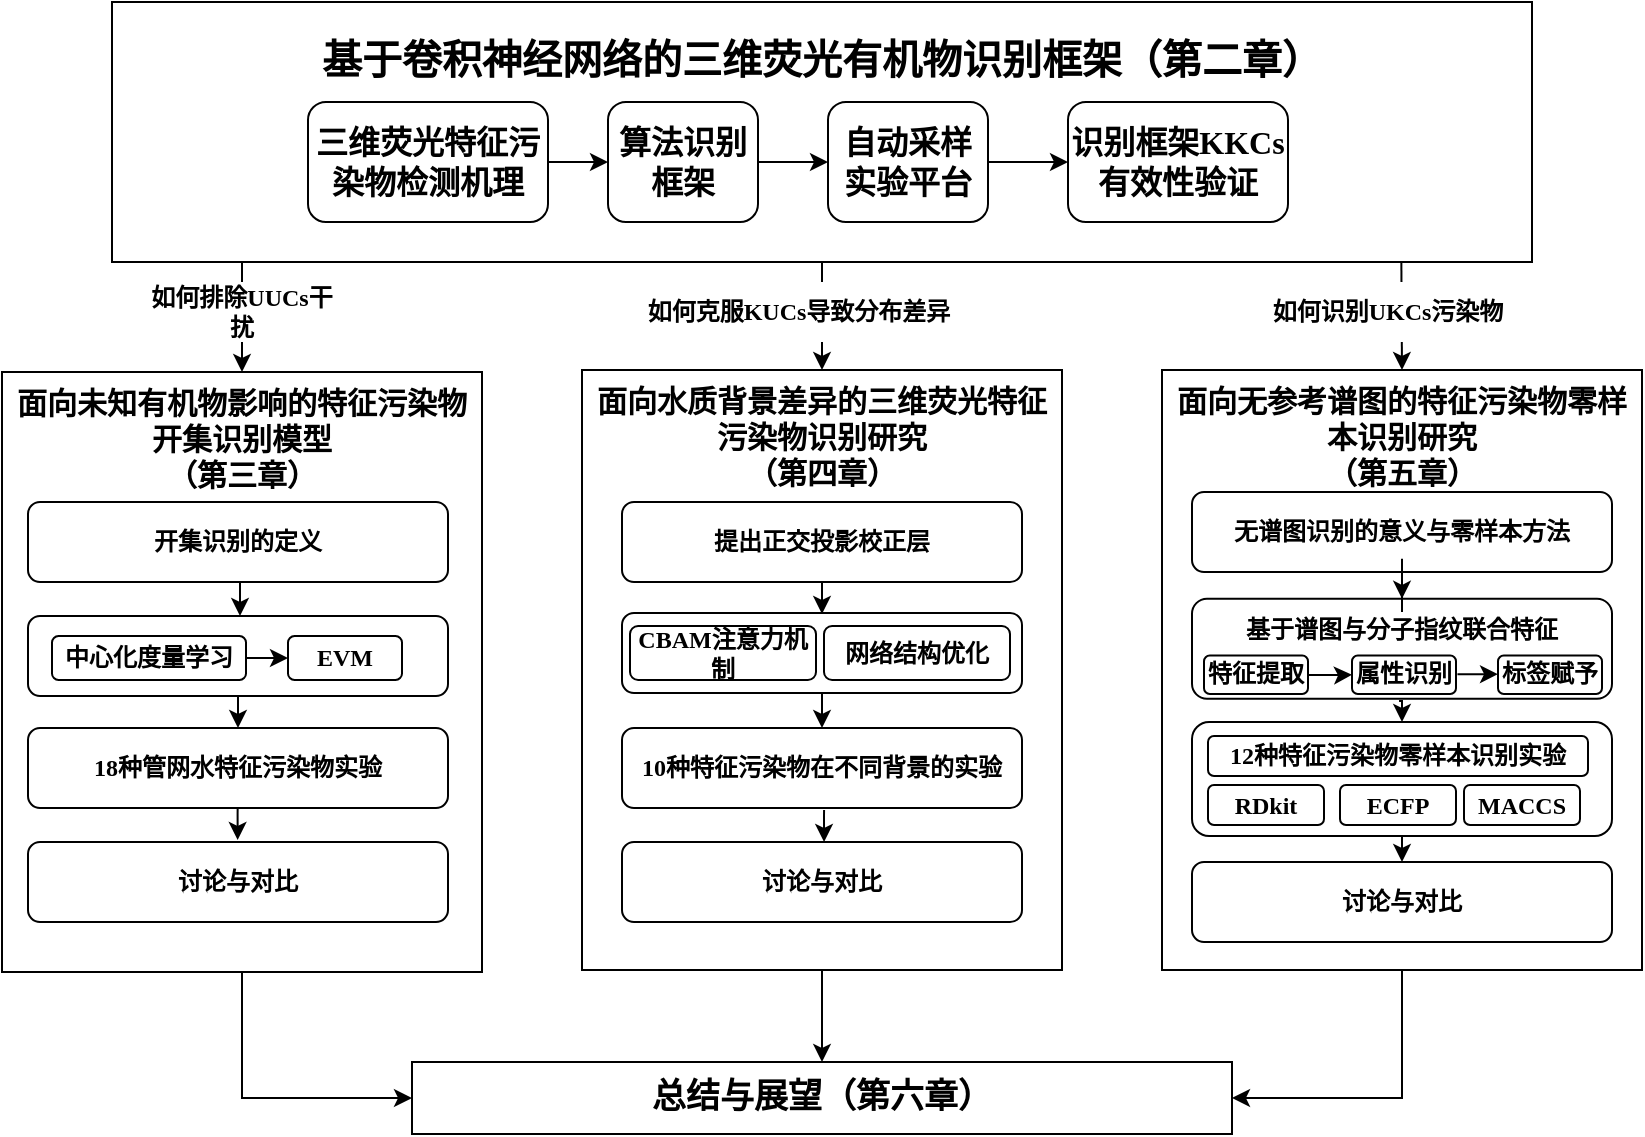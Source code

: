 <mxfile version="22.1.17" type="github">
  <diagram name="第 1 页" id="NifZxuRxoJgHwt1wx93L">
    <mxGraphModel dx="1049" dy="572" grid="1" gridSize="10" guides="1" tooltips="1" connect="1" arrows="1" fold="1" page="1" pageScale="1" pageWidth="827" pageHeight="1169" math="0" shadow="0">
      <root>
        <mxCell id="0" />
        <mxCell id="1" parent="0" />
        <mxCell id="kWHdFcT8Xwx73oENcEn5-18" value="" style="edgeStyle=orthogonalEdgeStyle;rounded=0;orthogonalLoop=1;jettySize=auto;html=1;" edge="1" parent="1" source="kWHdFcT8Xwx73oENcEn5-5" target="kWHdFcT8Xwx73oENcEn5-8">
          <mxGeometry relative="1" as="geometry" />
        </mxCell>
        <mxCell id="kWHdFcT8Xwx73oENcEn5-5" value="&lt;font size=&quot;1&quot; style=&quot;&quot;&gt;&lt;span style=&quot;text-indent: 0cm; background-color: initial;&quot;&gt;&lt;b style=&quot;font-size: 20px;&quot;&gt;基于卷积神经网络的三维荧光有机物识别框架（第二章）&lt;br&gt;&lt;/b&gt;&lt;/span&gt;&lt;/font&gt;&lt;br&gt;&lt;br&gt;&lt;br&gt;&lt;br&gt;&lt;h1 style=&quot;text-indent:0cm;mso-list:l0 level1 lfo1&quot;&gt;&lt;span lang=&quot;EN-US&quot;&gt;&lt;/span&gt;&lt;/h1&gt;" style="rounded=0;whiteSpace=wrap;html=1;fontFamily=仿宋;" vertex="1" parent="1">
          <mxGeometry x="92" y="70" width="710" height="130" as="geometry" />
        </mxCell>
        <mxCell id="kWHdFcT8Xwx73oENcEn5-86" value="" style="edgeStyle=orthogonalEdgeStyle;rounded=0;orthogonalLoop=1;jettySize=auto;html=1;" edge="1" parent="1" source="kWHdFcT8Xwx73oENcEn5-8" target="kWHdFcT8Xwx73oENcEn5-10">
          <mxGeometry relative="1" as="geometry" />
        </mxCell>
        <mxCell id="kWHdFcT8Xwx73oENcEn5-31" value="" style="edgeStyle=orthogonalEdgeStyle;rounded=0;orthogonalLoop=1;jettySize=auto;html=1;exitX=0.908;exitY=1;exitDx=0;exitDy=0;exitPerimeter=0;entryX=0.5;entryY=0;entryDx=0;entryDy=0;" edge="1" parent="1" source="kWHdFcT8Xwx73oENcEn5-5" target="kWHdFcT8Xwx73oENcEn5-9">
          <mxGeometry relative="1" as="geometry">
            <mxPoint x="750" y="250" as="targetPoint" />
            <Array as="points">
              <mxPoint x="737" y="200" />
            </Array>
          </mxGeometry>
        </mxCell>
        <mxCell id="kWHdFcT8Xwx73oENcEn5-85" value="" style="edgeStyle=orthogonalEdgeStyle;rounded=0;orthogonalLoop=1;jettySize=auto;html=1;entryX=1;entryY=0.5;entryDx=0;entryDy=0;" edge="1" parent="1" source="kWHdFcT8Xwx73oENcEn5-9" target="kWHdFcT8Xwx73oENcEn5-10">
          <mxGeometry relative="1" as="geometry" />
        </mxCell>
        <mxCell id="kWHdFcT8Xwx73oENcEn5-10" value="&lt;b&gt;&lt;font style=&quot;font-size: 17px;&quot;&gt;总结与展望（第六章）&lt;/font&gt;&lt;/b&gt;" style="rounded=0;whiteSpace=wrap;html=1;fontFamily=仿宋;" vertex="1" parent="1">
          <mxGeometry x="242" y="600" width="410" height="36" as="geometry" />
        </mxCell>
        <mxCell id="kWHdFcT8Xwx73oENcEn5-15" value="" style="edgeStyle=orthogonalEdgeStyle;rounded=0;orthogonalLoop=1;jettySize=auto;html=1;" edge="1" parent="1" source="kWHdFcT8Xwx73oENcEn5-11" target="kWHdFcT8Xwx73oENcEn5-12">
          <mxGeometry relative="1" as="geometry" />
        </mxCell>
        <mxCell id="kWHdFcT8Xwx73oENcEn5-11" value="&lt;b&gt;&lt;font style=&quot;font-size: 16px;&quot; face=&quot;仿宋&quot;&gt;三维荧光特征污染物检测机理&lt;/font&gt;&lt;/b&gt;" style="rounded=1;whiteSpace=wrap;html=1;" vertex="1" parent="1">
          <mxGeometry x="190" y="120" width="120" height="60" as="geometry" />
        </mxCell>
        <mxCell id="kWHdFcT8Xwx73oENcEn5-16" value="" style="edgeStyle=orthogonalEdgeStyle;rounded=0;orthogonalLoop=1;jettySize=auto;html=1;" edge="1" parent="1" source="kWHdFcT8Xwx73oENcEn5-12" target="kWHdFcT8Xwx73oENcEn5-13">
          <mxGeometry relative="1" as="geometry" />
        </mxCell>
        <mxCell id="kWHdFcT8Xwx73oENcEn5-12" value="&lt;font face=&quot;仿宋&quot;&gt;&lt;span style=&quot;font-size: 16px;&quot;&gt;&lt;b&gt;算法识别框架&lt;/b&gt;&lt;/span&gt;&lt;/font&gt;" style="rounded=1;whiteSpace=wrap;html=1;" vertex="1" parent="1">
          <mxGeometry x="340" y="120" width="75" height="60" as="geometry" />
        </mxCell>
        <mxCell id="kWHdFcT8Xwx73oENcEn5-17" value="" style="edgeStyle=orthogonalEdgeStyle;rounded=0;orthogonalLoop=1;jettySize=auto;html=1;" edge="1" parent="1" source="kWHdFcT8Xwx73oENcEn5-13" target="kWHdFcT8Xwx73oENcEn5-14">
          <mxGeometry relative="1" as="geometry" />
        </mxCell>
        <mxCell id="kWHdFcT8Xwx73oENcEn5-13" value="&lt;font face=&quot;仿宋&quot;&gt;&lt;span style=&quot;font-size: 16px;&quot;&gt;&lt;b&gt;自动采样实验平台&lt;/b&gt;&lt;/span&gt;&lt;/font&gt;" style="rounded=1;whiteSpace=wrap;html=1;" vertex="1" parent="1">
          <mxGeometry x="450" y="120" width="80" height="60" as="geometry" />
        </mxCell>
        <mxCell id="kWHdFcT8Xwx73oENcEn5-14" value="&lt;font face=&quot;仿宋&quot;&gt;&lt;span style=&quot;font-size: 16px;&quot;&gt;&lt;b&gt;识别框架KKCs有效性验证&lt;/b&gt;&lt;/span&gt;&lt;/font&gt;" style="rounded=1;whiteSpace=wrap;html=1;" vertex="1" parent="1">
          <mxGeometry x="570" y="120" width="110" height="60" as="geometry" />
        </mxCell>
        <mxCell id="kWHdFcT8Xwx73oENcEn5-23" value="" style="edgeStyle=orthogonalEdgeStyle;rounded=0;orthogonalLoop=1;jettySize=auto;html=1;entryX=0.5;entryY=0;entryDx=0;entryDy=0;" edge="1" parent="1" target="kWHdFcT8Xwx73oENcEn5-6">
          <mxGeometry relative="1" as="geometry">
            <mxPoint x="157" y="200" as="sourcePoint" />
            <mxPoint x="170" y="240" as="targetPoint" />
            <Array as="points">
              <mxPoint x="157" y="210" />
              <mxPoint x="157" y="210" />
            </Array>
          </mxGeometry>
        </mxCell>
        <mxCell id="kWHdFcT8Xwx73oENcEn5-27" value="如何排除UUCs干扰" style="text;html=1;align=center;verticalAlign=middle;whiteSpace=wrap;rounded=0;fontFamily=仿宋;fontStyle=1;fillColor=default;" vertex="1" parent="1">
          <mxGeometry x="107" y="210" width="100" height="30" as="geometry" />
        </mxCell>
        <mxCell id="kWHdFcT8Xwx73oENcEn5-28" value="如何克服KUCs导致分布差异" style="text;html=1;strokeColor=none;fillColor=default;align=center;verticalAlign=middle;whiteSpace=wrap;rounded=0;fontFamily=仿宋;fontStyle=1" vertex="1" parent="1">
          <mxGeometry x="357.5" y="210" width="155" height="30" as="geometry" />
        </mxCell>
        <mxCell id="kWHdFcT8Xwx73oENcEn5-30" value="如何识别UKCs污染物" style="text;html=1;strokeColor=none;fillColor=default;align=center;verticalAlign=middle;whiteSpace=wrap;rounded=0;fontFamily=仿宋;fontStyle=1" vertex="1" parent="1">
          <mxGeometry x="670" y="210" width="120" height="30" as="geometry" />
        </mxCell>
        <mxCell id="kWHdFcT8Xwx73oENcEn5-83" value="" style="edgeStyle=orthogonalEdgeStyle;rounded=0;orthogonalLoop=1;jettySize=auto;html=1;entryX=0;entryY=0.5;entryDx=0;entryDy=0;" edge="1" parent="1" source="kWHdFcT8Xwx73oENcEn5-6" target="kWHdFcT8Xwx73oENcEn5-10">
          <mxGeometry relative="1" as="geometry" />
        </mxCell>
        <mxCell id="kWHdFcT8Xwx73oENcEn5-97" value="" style="group" vertex="1" connectable="0" parent="1">
          <mxGeometry x="37" y="255" width="240" height="300" as="geometry" />
        </mxCell>
        <mxCell id="kWHdFcT8Xwx73oENcEn5-6" value="&lt;font style=&quot;border-color: var(--border-color); font-size: 15px;&quot;&gt;&lt;b style=&quot;border-color: var(--border-color); font-size: 15px;&quot;&gt;面向未知有机物影响的特征污染物开集识别模型&lt;br&gt;（第三章）&lt;br&gt;&lt;br&gt;&lt;br&gt;&lt;br&gt;&lt;br&gt;&lt;br style=&quot;font-size: 15px;&quot;&gt;&lt;br style=&quot;font-size: 15px;&quot;&gt;&lt;br style=&quot;font-size: 15px;&quot;&gt;&lt;br style=&quot;font-size: 15px;&quot;&gt;&lt;br style=&quot;font-size: 15px;&quot;&gt;&lt;br style=&quot;font-size: 15px;&quot;&gt;&lt;br style=&quot;font-size: 15px;&quot;&gt;&lt;br style=&quot;font-size: 15px;&quot;&gt;&lt;br style=&quot;border-color: var(--border-color); font-size: 15px;&quot;&gt;&lt;/b&gt;&lt;/font&gt;" style="rounded=0;whiteSpace=wrap;html=1;fontFamily=仿宋;fontSize=15;" vertex="1" parent="kWHdFcT8Xwx73oENcEn5-97">
          <mxGeometry width="240" height="300" as="geometry" />
        </mxCell>
        <mxCell id="kWHdFcT8Xwx73oENcEn5-92" value="" style="rounded=1;whiteSpace=wrap;html=1;fontFamily=仿宋;fontStyle=1;" vertex="1" parent="kWHdFcT8Xwx73oENcEn5-97">
          <mxGeometry x="13" y="122" width="210" height="40" as="geometry" />
        </mxCell>
        <mxCell id="kWHdFcT8Xwx73oENcEn5-93" value="" style="edgeStyle=orthogonalEdgeStyle;rounded=0;orthogonalLoop=1;jettySize=auto;html=1;exitX=0.5;exitY=1;exitDx=0;exitDy=0;" edge="1" parent="kWHdFcT8Xwx73oENcEn5-97" source="kWHdFcT8Xwx73oENcEn5-92" target="kWHdFcT8Xwx73oENcEn5-34">
          <mxGeometry relative="1" as="geometry">
            <Array as="points">
              <mxPoint x="118" y="165" />
              <mxPoint x="118" y="165" />
            </Array>
          </mxGeometry>
        </mxCell>
        <mxCell id="kWHdFcT8Xwx73oENcEn5-26" value="开集识别的定义" style="rounded=1;whiteSpace=wrap;html=1;fontFamily=仿宋;fontStyle=1" vertex="1" parent="kWHdFcT8Xwx73oENcEn5-97">
          <mxGeometry x="13" y="65" width="210" height="40" as="geometry" />
        </mxCell>
        <mxCell id="kWHdFcT8Xwx73oENcEn5-32" value="中心化度量学习" style="rounded=1;whiteSpace=wrap;html=1;fontFamily=仿宋;fontStyle=1" vertex="1" parent="kWHdFcT8Xwx73oENcEn5-97">
          <mxGeometry x="25" y="132" width="97" height="22" as="geometry" />
        </mxCell>
        <mxCell id="kWHdFcT8Xwx73oENcEn5-33" value="EVM" style="rounded=1;whiteSpace=wrap;html=1;fontFamily=仿宋;fontStyle=1" vertex="1" parent="kWHdFcT8Xwx73oENcEn5-97">
          <mxGeometry x="143" y="132" width="57" height="22" as="geometry" />
        </mxCell>
        <mxCell id="kWHdFcT8Xwx73oENcEn5-34" value="18种管网水特征污染物实验" style="rounded=1;whiteSpace=wrap;html=1;fontFamily=仿宋;fontStyle=1" vertex="1" parent="kWHdFcT8Xwx73oENcEn5-97">
          <mxGeometry x="13" y="178" width="210" height="40" as="geometry" />
        </mxCell>
        <mxCell id="kWHdFcT8Xwx73oENcEn5-35" value="讨论与对比" style="rounded=1;whiteSpace=wrap;html=1;fontFamily=仿宋;fontStyle=1" vertex="1" parent="kWHdFcT8Xwx73oENcEn5-97">
          <mxGeometry x="13" y="235" width="210" height="40" as="geometry" />
        </mxCell>
        <mxCell id="kWHdFcT8Xwx73oENcEn5-91" value="" style="endArrow=classic;html=1;rounded=0;exitX=1;exitY=0.5;exitDx=0;exitDy=0;entryX=0;entryY=0.5;entryDx=0;entryDy=0;" edge="1" parent="kWHdFcT8Xwx73oENcEn5-97" source="kWHdFcT8Xwx73oENcEn5-32" target="kWHdFcT8Xwx73oENcEn5-33">
          <mxGeometry width="50" height="50" relative="1" as="geometry">
            <mxPoint x="93" y="195" as="sourcePoint" />
            <mxPoint x="143" y="145" as="targetPoint" />
          </mxGeometry>
        </mxCell>
        <mxCell id="kWHdFcT8Xwx73oENcEn5-96" value="" style="edgeStyle=orthogonalEdgeStyle;rounded=0;orthogonalLoop=1;jettySize=auto;html=1;exitX=0.5;exitY=1;exitDx=0;exitDy=0;" edge="1" parent="kWHdFcT8Xwx73oENcEn5-97" source="kWHdFcT8Xwx73oENcEn5-26">
          <mxGeometry relative="1" as="geometry">
            <mxPoint x="119" y="106" as="sourcePoint" />
            <mxPoint x="119" y="122" as="targetPoint" />
            <Array as="points">
              <mxPoint x="119" y="105" />
            </Array>
          </mxGeometry>
        </mxCell>
        <mxCell id="kWHdFcT8Xwx73oENcEn5-102" value="" style="edgeStyle=orthogonalEdgeStyle;rounded=0;orthogonalLoop=1;jettySize=auto;html=1;exitX=0.5;exitY=1;exitDx=0;exitDy=0;" edge="1" parent="kWHdFcT8Xwx73oENcEn5-97">
          <mxGeometry relative="1" as="geometry">
            <mxPoint x="117.83" y="218" as="sourcePoint" />
            <mxPoint x="117.83" y="234" as="targetPoint" />
            <Array as="points">
              <mxPoint x="117.83" y="221" />
              <mxPoint x="117.83" y="221" />
            </Array>
          </mxGeometry>
        </mxCell>
        <mxCell id="kWHdFcT8Xwx73oENcEn5-98" value="" style="group" vertex="1" connectable="0" parent="1">
          <mxGeometry x="327" y="254" width="240" height="300" as="geometry" />
        </mxCell>
        <mxCell id="kWHdFcT8Xwx73oENcEn5-8" value="&lt;font style=&quot;border-color: var(--border-color); font-size: 15px;&quot;&gt;&lt;b style=&quot;border-color: var(--border-color); font-size: 15px;&quot;&gt;面向水质背景差异的三维荧光特征污染物识别研究&lt;br style=&quot;font-size: 15px;&quot;&gt;（第四章）&lt;br&gt;&lt;br&gt;&lt;br&gt;&lt;br&gt;&lt;br&gt;&lt;br style=&quot;font-size: 15px;&quot;&gt;&lt;b style=&quot;border-color: var(--border-color); font-size: 15px;&quot;&gt;&lt;br style=&quot;border-color: var(--border-color); font-size: 15px;&quot;&gt;&lt;br style=&quot;border-color: var(--border-color); font-size: 15px;&quot;&gt;&lt;br style=&quot;border-color: var(--border-color); font-size: 15px;&quot;&gt;&lt;br style=&quot;border-color: var(--border-color); font-size: 15px;&quot;&gt;&lt;br style=&quot;border-color: var(--border-color); font-size: 15px;&quot;&gt;&lt;br style=&quot;border-color: var(--border-color); font-size: 15px;&quot;&gt;&lt;br style=&quot;border-color: var(--border-color); font-size: 15px;&quot;&gt;&lt;br style=&quot;border-color: var(--border-color); font-size: 15px;&quot;&gt;&lt;/b&gt;&lt;/b&gt;&lt;/font&gt;" style="rounded=0;whiteSpace=wrap;html=1;fontFamily=仿宋;fontSize=15;" vertex="1" parent="kWHdFcT8Xwx73oENcEn5-98">
          <mxGeometry width="240" height="300" as="geometry" />
        </mxCell>
        <mxCell id="kWHdFcT8Xwx73oENcEn5-76" value="" style="rounded=1;whiteSpace=wrap;html=1;fontFamily=仿宋;fontStyle=1" vertex="1" parent="kWHdFcT8Xwx73oENcEn5-98">
          <mxGeometry x="20" y="121.5" width="200" height="40" as="geometry" />
        </mxCell>
        <mxCell id="kWHdFcT8Xwx73oENcEn5-40" value="提出正交投影校正层" style="rounded=1;whiteSpace=wrap;html=1;fontFamily=仿宋;fontStyle=1" vertex="1" parent="kWHdFcT8Xwx73oENcEn5-98">
          <mxGeometry x="20" y="66" width="200" height="40" as="geometry" />
        </mxCell>
        <mxCell id="kWHdFcT8Xwx73oENcEn5-41" value="CBAM注意力机制" style="rounded=1;whiteSpace=wrap;html=1;fontFamily=仿宋;fontStyle=1" vertex="1" parent="kWHdFcT8Xwx73oENcEn5-98">
          <mxGeometry x="24" y="128" width="93" height="27" as="geometry" />
        </mxCell>
        <mxCell id="kWHdFcT8Xwx73oENcEn5-42" value="网络结构优化" style="rounded=1;whiteSpace=wrap;html=1;fontFamily=仿宋;fontStyle=1" vertex="1" parent="kWHdFcT8Xwx73oENcEn5-98">
          <mxGeometry x="121" y="128" width="93" height="27" as="geometry" />
        </mxCell>
        <mxCell id="kWHdFcT8Xwx73oENcEn5-50" value="10种特征污染物在不同背景的实验" style="rounded=1;whiteSpace=wrap;html=1;fontFamily=仿宋;fontStyle=1" vertex="1" parent="kWHdFcT8Xwx73oENcEn5-98">
          <mxGeometry x="20" y="179" width="200" height="40" as="geometry" />
        </mxCell>
        <mxCell id="kWHdFcT8Xwx73oENcEn5-51" value="讨论与对比" style="rounded=1;whiteSpace=wrap;html=1;fontFamily=仿宋;fontStyle=1" vertex="1" parent="kWHdFcT8Xwx73oENcEn5-98">
          <mxGeometry x="20" y="236" width="200" height="40" as="geometry" />
        </mxCell>
        <mxCell id="kWHdFcT8Xwx73oENcEn5-80" value="" style="edgeStyle=orthogonalEdgeStyle;rounded=0;orthogonalLoop=1;jettySize=auto;html=1;" edge="1" parent="kWHdFcT8Xwx73oENcEn5-98">
          <mxGeometry relative="1" as="geometry">
            <mxPoint x="120" y="162" as="sourcePoint" />
            <mxPoint x="120" y="179" as="targetPoint" />
          </mxGeometry>
        </mxCell>
        <mxCell id="kWHdFcT8Xwx73oENcEn5-81" value="" style="edgeStyle=orthogonalEdgeStyle;rounded=0;orthogonalLoop=1;jettySize=auto;html=1;" edge="1" parent="kWHdFcT8Xwx73oENcEn5-98">
          <mxGeometry relative="1" as="geometry">
            <mxPoint x="120" y="106" as="sourcePoint" />
            <mxPoint x="120" y="122" as="targetPoint" />
          </mxGeometry>
        </mxCell>
        <mxCell id="kWHdFcT8Xwx73oENcEn5-103" value="" style="edgeStyle=orthogonalEdgeStyle;rounded=0;orthogonalLoop=1;jettySize=auto;html=1;exitX=0.5;exitY=1;exitDx=0;exitDy=0;" edge="1" parent="kWHdFcT8Xwx73oENcEn5-98">
          <mxGeometry relative="1" as="geometry">
            <mxPoint x="121.04" y="220" as="sourcePoint" />
            <mxPoint x="121.04" y="236" as="targetPoint" />
            <Array as="points">
              <mxPoint x="121.04" y="223" />
              <mxPoint x="121.04" y="223" />
            </Array>
          </mxGeometry>
        </mxCell>
        <mxCell id="kWHdFcT8Xwx73oENcEn5-99" value="" style="group" vertex="1" connectable="0" parent="1">
          <mxGeometry x="617" y="254" width="240" height="300" as="geometry" />
        </mxCell>
        <mxCell id="kWHdFcT8Xwx73oENcEn5-9" value="&lt;font style=&quot;border-color: var(--border-color); font-size: 15px;&quot;&gt;&lt;b style=&quot;border-color: var(--border-color); font-size: 15px;&quot;&gt;面向无参考谱图的特征污染物零样本识别研究&lt;br style=&quot;font-size: 15px;&quot;&gt;（第五章）&lt;br&gt;&lt;br&gt;&lt;br&gt;&lt;br&gt;&lt;br&gt;&lt;br style=&quot;font-size: 15px;&quot;&gt;&lt;b style=&quot;border-color: var(--border-color); font-size: 15px;&quot;&gt;&lt;br style=&quot;border-color: var(--border-color); font-size: 15px;&quot;&gt;&lt;br style=&quot;border-color: var(--border-color); font-size: 15px;&quot;&gt;&lt;br style=&quot;border-color: var(--border-color); font-size: 15px;&quot;&gt;&lt;br style=&quot;border-color: var(--border-color); font-size: 15px;&quot;&gt;&lt;br style=&quot;border-color: var(--border-color); font-size: 15px;&quot;&gt;&lt;br style=&quot;border-color: var(--border-color); font-size: 15px;&quot;&gt;&lt;br style=&quot;border-color: var(--border-color); font-size: 15px;&quot;&gt;&lt;br style=&quot;border-color: var(--border-color); font-size: 15px;&quot;&gt;&lt;/b&gt;&lt;/b&gt;&lt;/font&gt;" style="rounded=0;whiteSpace=wrap;html=1;fontFamily=仿宋;fontSize=15;" vertex="1" parent="kWHdFcT8Xwx73oENcEn5-99">
          <mxGeometry width="240" height="300" as="geometry" />
        </mxCell>
        <mxCell id="kWHdFcT8Xwx73oENcEn5-39" value="无谱图识别的意义与零样本方法" style="rounded=1;whiteSpace=wrap;html=1;fontFamily=仿宋;fontStyle=1" vertex="1" parent="kWHdFcT8Xwx73oENcEn5-99">
          <mxGeometry x="15" y="61" width="210" height="40" as="geometry" />
        </mxCell>
        <mxCell id="kWHdFcT8Xwx73oENcEn5-64" value="" style="rounded=1;whiteSpace=wrap;html=1;fontFamily=仿宋;fontStyle=1" vertex="1" parent="kWHdFcT8Xwx73oENcEn5-99">
          <mxGeometry x="15" y="176" width="210" height="57" as="geometry" />
        </mxCell>
        <mxCell id="kWHdFcT8Xwx73oENcEn5-55" value="RDkit" style="rounded=1;whiteSpace=wrap;html=1;fontFamily=仿宋;fontStyle=1" vertex="1" parent="kWHdFcT8Xwx73oENcEn5-99">
          <mxGeometry x="23" y="207.5" width="58" height="20" as="geometry" />
        </mxCell>
        <mxCell id="kWHdFcT8Xwx73oENcEn5-56" value="ECFP" style="rounded=1;whiteSpace=wrap;html=1;fontFamily=仿宋;fontStyle=1" vertex="1" parent="kWHdFcT8Xwx73oENcEn5-99">
          <mxGeometry x="89" y="207.5" width="58" height="20" as="geometry" />
        </mxCell>
        <mxCell id="kWHdFcT8Xwx73oENcEn5-57" value="MACCS" style="rounded=1;whiteSpace=wrap;html=1;fontFamily=仿宋;fontStyle=1" vertex="1" parent="kWHdFcT8Xwx73oENcEn5-99">
          <mxGeometry x="151" y="207.5" width="58" height="20" as="geometry" />
        </mxCell>
        <mxCell id="kWHdFcT8Xwx73oENcEn5-58" value="12种特征污染物零样本识别实验" style="rounded=1;whiteSpace=wrap;html=1;fontFamily=仿宋;fontStyle=1" vertex="1" parent="kWHdFcT8Xwx73oENcEn5-99">
          <mxGeometry x="23" y="183" width="190" height="20" as="geometry" />
        </mxCell>
        <mxCell id="kWHdFcT8Xwx73oENcEn5-61" value="讨论与对比" style="rounded=1;whiteSpace=wrap;html=1;fontFamily=仿宋;fontStyle=1" vertex="1" parent="kWHdFcT8Xwx73oENcEn5-99">
          <mxGeometry x="15" y="246" width="210" height="40" as="geometry" />
        </mxCell>
        <mxCell id="kWHdFcT8Xwx73oENcEn5-73" value="" style="edgeStyle=orthogonalEdgeStyle;rounded=0;orthogonalLoop=1;jettySize=auto;html=1;entryX=0.5;entryY=0;entryDx=0;entryDy=0;" edge="1" parent="kWHdFcT8Xwx73oENcEn5-99" source="kWHdFcT8Xwx73oENcEn5-64" target="kWHdFcT8Xwx73oENcEn5-61">
          <mxGeometry relative="1" as="geometry">
            <Array as="points">
              <mxPoint x="120" y="236" />
              <mxPoint x="120" y="236" />
            </Array>
          </mxGeometry>
        </mxCell>
        <mxCell id="kWHdFcT8Xwx73oENcEn5-66" value="" style="group" vertex="1" connectable="0" parent="kWHdFcT8Xwx73oENcEn5-99">
          <mxGeometry x="15" y="116.38" width="210" height="40" as="geometry" />
        </mxCell>
        <mxCell id="kWHdFcT8Xwx73oENcEn5-63" value="" style="rounded=1;whiteSpace=wrap;html=1;fontFamily=仿宋;fontStyle=1" vertex="1" parent="kWHdFcT8Xwx73oENcEn5-66">
          <mxGeometry y="-2" width="210" height="50" as="geometry" />
        </mxCell>
        <mxCell id="kWHdFcT8Xwx73oENcEn5-67" value="" style="edgeStyle=orthogonalEdgeStyle;rounded=0;orthogonalLoop=1;jettySize=auto;html=1;entryX=0;entryY=0.5;entryDx=0;entryDy=0;" edge="1" parent="kWHdFcT8Xwx73oENcEn5-66" source="kWHdFcT8Xwx73oENcEn5-52" target="kWHdFcT8Xwx73oENcEn5-53">
          <mxGeometry relative="1" as="geometry" />
        </mxCell>
        <mxCell id="kWHdFcT8Xwx73oENcEn5-52" value="特征提取" style="rounded=1;whiteSpace=wrap;html=1;fontFamily=仿宋;fontStyle=1;flipH=1;" vertex="1" parent="kWHdFcT8Xwx73oENcEn5-66">
          <mxGeometry x="6" y="26.37" width="52" height="19.25" as="geometry" />
        </mxCell>
        <mxCell id="kWHdFcT8Xwx73oENcEn5-68" value="" style="edgeStyle=orthogonalEdgeStyle;rounded=0;orthogonalLoop=1;jettySize=auto;html=1;entryX=0;entryY=0.5;entryDx=0;entryDy=0;exitX=-0.014;exitY=0.484;exitDx=0;exitDy=0;exitPerimeter=0;" edge="1" parent="kWHdFcT8Xwx73oENcEn5-66" source="kWHdFcT8Xwx73oENcEn5-53" target="kWHdFcT8Xwx73oENcEn5-54">
          <mxGeometry relative="1" as="geometry">
            <mxPoint x="132" y="32.714" as="sourcePoint" />
            <mxPoint x="153" y="32.714" as="targetPoint" />
          </mxGeometry>
        </mxCell>
        <mxCell id="kWHdFcT8Xwx73oENcEn5-53" value="属性识别" style="rounded=1;whiteSpace=wrap;html=1;fontFamily=仿宋;fontStyle=1;flipH=1;" vertex="1" parent="kWHdFcT8Xwx73oENcEn5-66">
          <mxGeometry x="80" y="26.37" width="52" height="19.25" as="geometry" />
        </mxCell>
        <mxCell id="kWHdFcT8Xwx73oENcEn5-54" value="标签赋予" style="rounded=1;whiteSpace=wrap;html=1;fontFamily=仿宋;fontStyle=1;flipH=1;" vertex="1" parent="kWHdFcT8Xwx73oENcEn5-66">
          <mxGeometry x="153" y="26.37" width="52" height="19.25" as="geometry" />
        </mxCell>
        <mxCell id="kWHdFcT8Xwx73oENcEn5-69" value="基于谱图与分子指纹联合特征" style="rounded=1;whiteSpace=wrap;html=1;fontFamily=仿宋;fontStyle=1;strokeColor=none;" vertex="1" parent="kWHdFcT8Xwx73oENcEn5-66">
          <mxGeometry x="10" y="3.37" width="190" height="20" as="geometry" />
        </mxCell>
        <mxCell id="kWHdFcT8Xwx73oENcEn5-70" value="" style="edgeStyle=orthogonalEdgeStyle;rounded=0;orthogonalLoop=1;jettySize=auto;html=1;entryX=0.5;entryY=0;entryDx=0;entryDy=0;" edge="1" parent="kWHdFcT8Xwx73oENcEn5-99" source="kWHdFcT8Xwx73oENcEn5-39" target="kWHdFcT8Xwx73oENcEn5-63">
          <mxGeometry relative="1" as="geometry" />
        </mxCell>
        <mxCell id="kWHdFcT8Xwx73oENcEn5-74" value="" style="edgeStyle=orthogonalEdgeStyle;rounded=0;orthogonalLoop=1;jettySize=auto;html=1;entryX=0.5;entryY=0;entryDx=0;entryDy=0;exitX=0.493;exitY=1.023;exitDx=0;exitDy=0;exitPerimeter=0;" edge="1" parent="kWHdFcT8Xwx73oENcEn5-99" source="kWHdFcT8Xwx73oENcEn5-63" target="kWHdFcT8Xwx73oENcEn5-64">
          <mxGeometry relative="1" as="geometry">
            <mxPoint x="133" y="163.69" as="sourcePoint" />
            <mxPoint x="133" y="245.31" as="targetPoint" />
          </mxGeometry>
        </mxCell>
      </root>
    </mxGraphModel>
  </diagram>
</mxfile>

